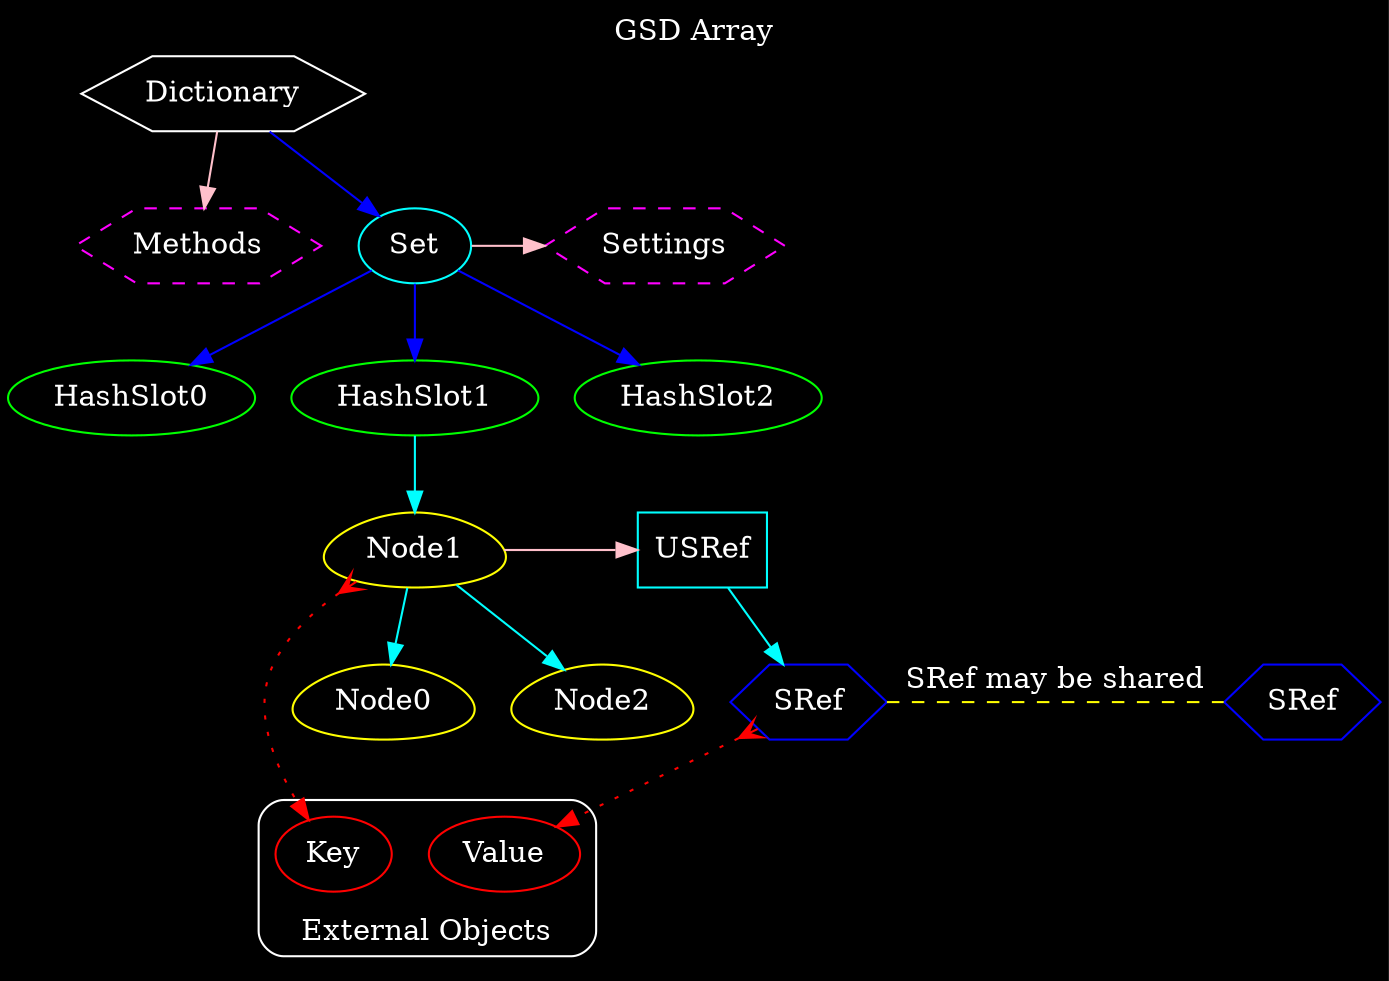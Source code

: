 digraph overview {
    ordering=out
    bgcolor=black
    fontcolor=white
    labelloc=top
    label="GSD Array"

    subgraph cluster_1 {
        fontcolor=white
        color=white
        style=rounded
        labelloc=bottom
        label="External Objects"
        node [color=red,fontcolor=white]
        edge [color=cyan]

        Key
        Value0 [label="Value"]

        {rank=sink; Key Value0}
    }

    node [color=white,fontcolor=white,shape=hexagon]
    Dictionary

    SRef0 [color=blue,label="SRef"]
    SRef1 [color=blue,label="SRef"]

    edge [color=pink]
    node [color=magenta,style=dashed,fontcolor=white]
    Methods
    Settings
    Set   [color=cyan,shape=oval,style=solid]

    {rank=same; Settings Methods Set}

    node [shape=oval]
    Dictionary->Methods
    Set->Settings

    node [color=green,style=solid]
    edge [color=blue]
    Dictionary->Set

    edge [color=blue]
    node [color=green,fontcolor=white]
    Set->HashSlot0
    Set->HashSlot1
    Set->HashSlot2

    node [color=yellow,fontcolor=white]
    edge [color=cyan]
    HashSlot1->Node1

    Node0  [shape=egg]
    Node1  [shape=egg]
    Node2  [shape=egg]

    USRef  [color=cyan,shape=rectangle]

    Node1->Node0
    Node1->USRef [color=pink]
    Node1->Node2

    USRef->SRef0

    edge [color=red,style=dotted,arrowtail=crow,dir=both]
    Node1->Key
    SRef0->Value0

    edge [color=yellow,style=dashed,arrowhead=none,arrowtail=none]
    SRef0->SRef1   [label="SRef may be shared",fontcolor=white]

    {rank=same; HashSlot0 HashSlot1 HashSlot2}
    {rank=same; Node0 Node2}
    {rank=same; Node1 USRef}
    {rank=same; SRef0 SRef1}
}
